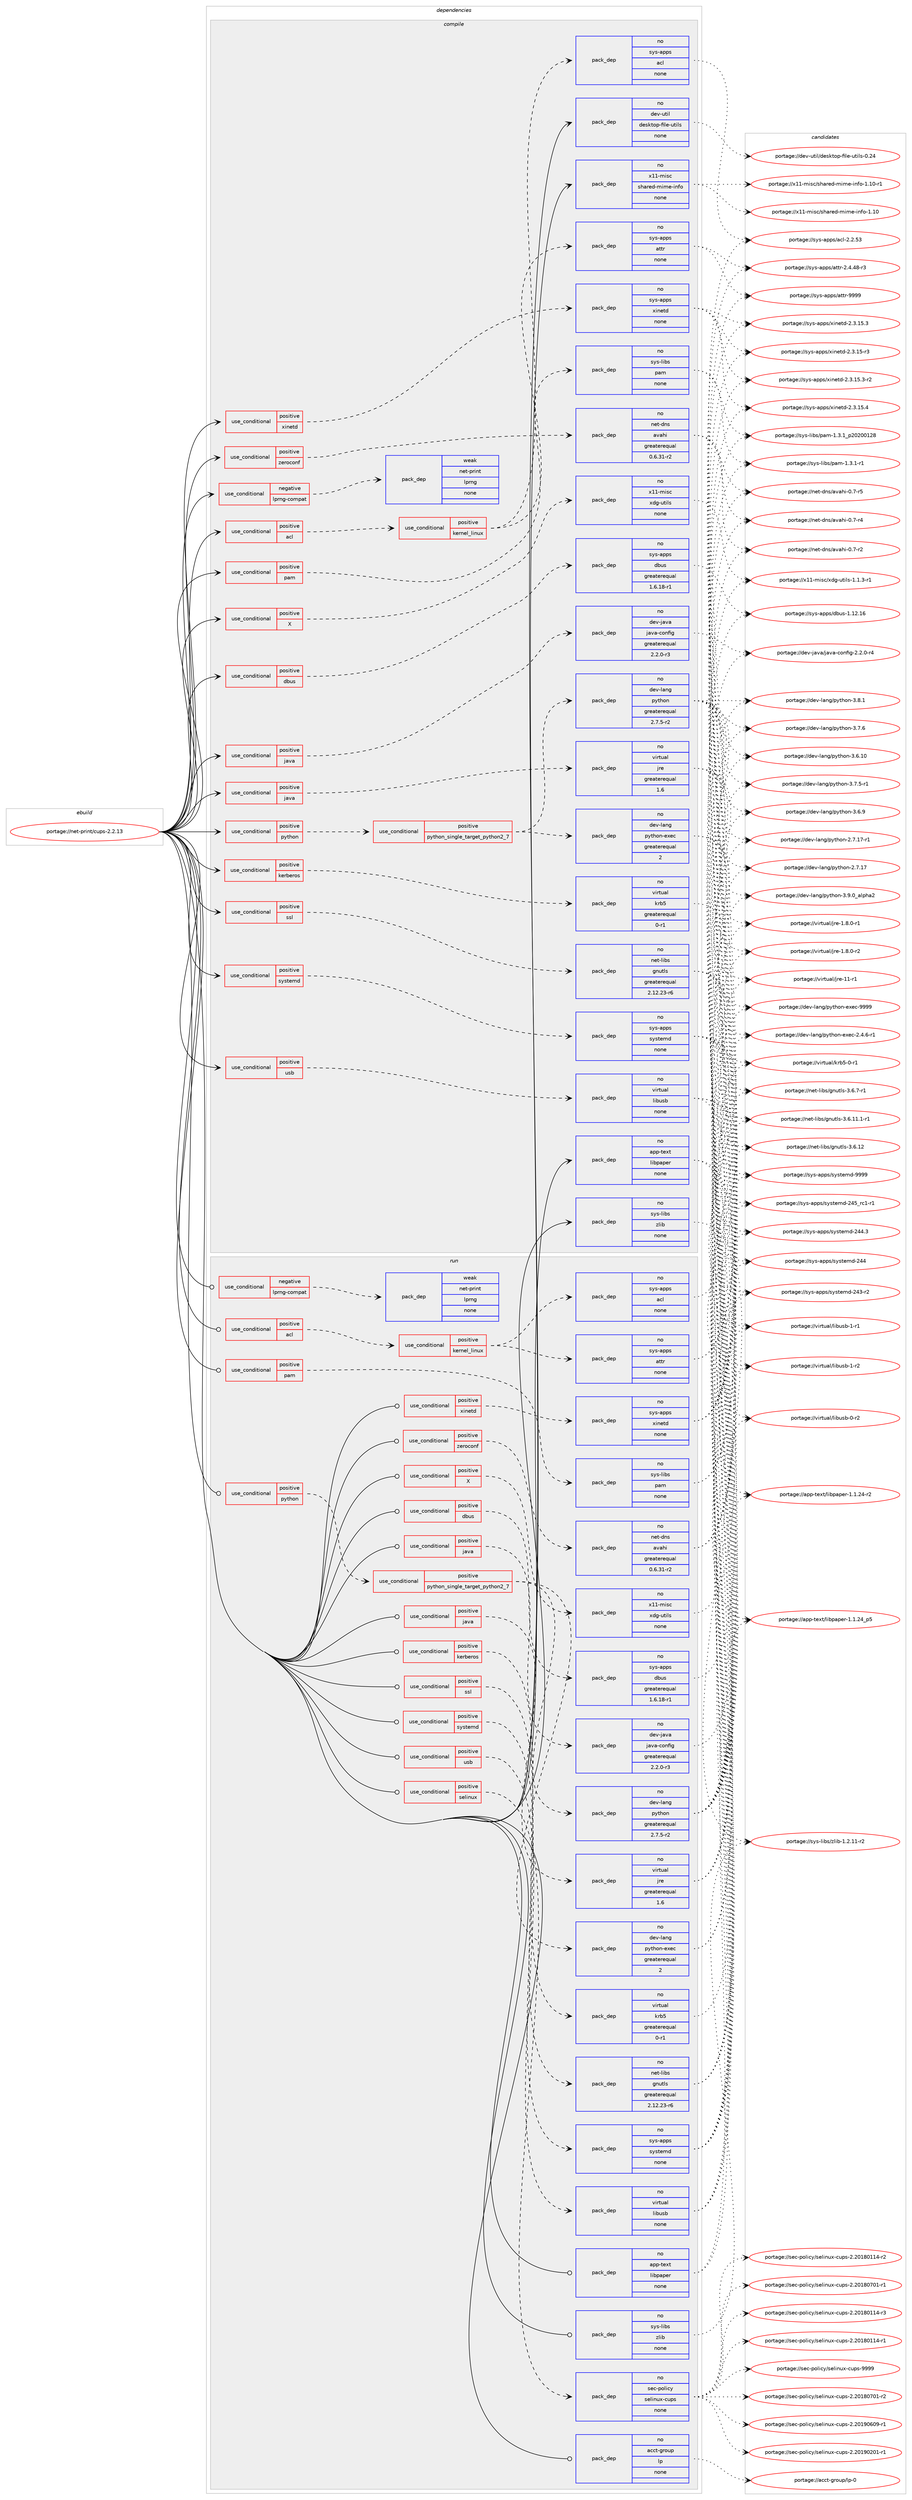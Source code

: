 digraph prolog {

# *************
# Graph options
# *************

newrank=true;
concentrate=true;
compound=true;
graph [rankdir=LR,fontname=Helvetica,fontsize=10,ranksep=1.5];#, ranksep=2.5, nodesep=0.2];
edge  [arrowhead=vee];
node  [fontname=Helvetica,fontsize=10];

# **********
# The ebuild
# **********

subgraph cluster_leftcol {
color=gray;
rank=same;
label=<<i>ebuild</i>>;
id [label="portage://net-print/cups-2.2.13", color=red, width=4, href="../net-print/cups-2.2.13.svg"];
}

# ****************
# The dependencies
# ****************

subgraph cluster_midcol {
color=gray;
label=<<i>dependencies</i>>;
subgraph cluster_compile {
fillcolor="#eeeeee";
style=filled;
label=<<i>compile</i>>;
subgraph cond20486 {
dependency103752 [label=<<TABLE BORDER="0" CELLBORDER="1" CELLSPACING="0" CELLPADDING="4"><TR><TD ROWSPAN="3" CELLPADDING="10">use_conditional</TD></TR><TR><TD>negative</TD></TR><TR><TD>lprng-compat</TD></TR></TABLE>>, shape=none, color=red];
subgraph pack81444 {
dependency103753 [label=<<TABLE BORDER="0" CELLBORDER="1" CELLSPACING="0" CELLPADDING="4" WIDTH="220"><TR><TD ROWSPAN="6" CELLPADDING="30">pack_dep</TD></TR><TR><TD WIDTH="110">weak</TD></TR><TR><TD>net-print</TD></TR><TR><TD>lprng</TD></TR><TR><TD>none</TD></TR><TR><TD></TD></TR></TABLE>>, shape=none, color=blue];
}
dependency103752:e -> dependency103753:w [weight=20,style="dashed",arrowhead="vee"];
}
id:e -> dependency103752:w [weight=20,style="solid",arrowhead="vee"];
subgraph cond20487 {
dependency103754 [label=<<TABLE BORDER="0" CELLBORDER="1" CELLSPACING="0" CELLPADDING="4"><TR><TD ROWSPAN="3" CELLPADDING="10">use_conditional</TD></TR><TR><TD>positive</TD></TR><TR><TD>X</TD></TR></TABLE>>, shape=none, color=red];
subgraph pack81445 {
dependency103755 [label=<<TABLE BORDER="0" CELLBORDER="1" CELLSPACING="0" CELLPADDING="4" WIDTH="220"><TR><TD ROWSPAN="6" CELLPADDING="30">pack_dep</TD></TR><TR><TD WIDTH="110">no</TD></TR><TR><TD>x11-misc</TD></TR><TR><TD>xdg-utils</TD></TR><TR><TD>none</TD></TR><TR><TD></TD></TR></TABLE>>, shape=none, color=blue];
}
dependency103754:e -> dependency103755:w [weight=20,style="dashed",arrowhead="vee"];
}
id:e -> dependency103754:w [weight=20,style="solid",arrowhead="vee"];
subgraph cond20488 {
dependency103756 [label=<<TABLE BORDER="0" CELLBORDER="1" CELLSPACING="0" CELLPADDING="4"><TR><TD ROWSPAN="3" CELLPADDING="10">use_conditional</TD></TR><TR><TD>positive</TD></TR><TR><TD>acl</TD></TR></TABLE>>, shape=none, color=red];
subgraph cond20489 {
dependency103757 [label=<<TABLE BORDER="0" CELLBORDER="1" CELLSPACING="0" CELLPADDING="4"><TR><TD ROWSPAN="3" CELLPADDING="10">use_conditional</TD></TR><TR><TD>positive</TD></TR><TR><TD>kernel_linux</TD></TR></TABLE>>, shape=none, color=red];
subgraph pack81446 {
dependency103758 [label=<<TABLE BORDER="0" CELLBORDER="1" CELLSPACING="0" CELLPADDING="4" WIDTH="220"><TR><TD ROWSPAN="6" CELLPADDING="30">pack_dep</TD></TR><TR><TD WIDTH="110">no</TD></TR><TR><TD>sys-apps</TD></TR><TR><TD>acl</TD></TR><TR><TD>none</TD></TR><TR><TD></TD></TR></TABLE>>, shape=none, color=blue];
}
dependency103757:e -> dependency103758:w [weight=20,style="dashed",arrowhead="vee"];
subgraph pack81447 {
dependency103759 [label=<<TABLE BORDER="0" CELLBORDER="1" CELLSPACING="0" CELLPADDING="4" WIDTH="220"><TR><TD ROWSPAN="6" CELLPADDING="30">pack_dep</TD></TR><TR><TD WIDTH="110">no</TD></TR><TR><TD>sys-apps</TD></TR><TR><TD>attr</TD></TR><TR><TD>none</TD></TR><TR><TD></TD></TR></TABLE>>, shape=none, color=blue];
}
dependency103757:e -> dependency103759:w [weight=20,style="dashed",arrowhead="vee"];
}
dependency103756:e -> dependency103757:w [weight=20,style="dashed",arrowhead="vee"];
}
id:e -> dependency103756:w [weight=20,style="solid",arrowhead="vee"];
subgraph cond20490 {
dependency103760 [label=<<TABLE BORDER="0" CELLBORDER="1" CELLSPACING="0" CELLPADDING="4"><TR><TD ROWSPAN="3" CELLPADDING="10">use_conditional</TD></TR><TR><TD>positive</TD></TR><TR><TD>dbus</TD></TR></TABLE>>, shape=none, color=red];
subgraph pack81448 {
dependency103761 [label=<<TABLE BORDER="0" CELLBORDER="1" CELLSPACING="0" CELLPADDING="4" WIDTH="220"><TR><TD ROWSPAN="6" CELLPADDING="30">pack_dep</TD></TR><TR><TD WIDTH="110">no</TD></TR><TR><TD>sys-apps</TD></TR><TR><TD>dbus</TD></TR><TR><TD>greaterequal</TD></TR><TR><TD>1.6.18-r1</TD></TR></TABLE>>, shape=none, color=blue];
}
dependency103760:e -> dependency103761:w [weight=20,style="dashed",arrowhead="vee"];
}
id:e -> dependency103760:w [weight=20,style="solid",arrowhead="vee"];
subgraph cond20491 {
dependency103762 [label=<<TABLE BORDER="0" CELLBORDER="1" CELLSPACING="0" CELLPADDING="4"><TR><TD ROWSPAN="3" CELLPADDING="10">use_conditional</TD></TR><TR><TD>positive</TD></TR><TR><TD>java</TD></TR></TABLE>>, shape=none, color=red];
subgraph pack81449 {
dependency103763 [label=<<TABLE BORDER="0" CELLBORDER="1" CELLSPACING="0" CELLPADDING="4" WIDTH="220"><TR><TD ROWSPAN="6" CELLPADDING="30">pack_dep</TD></TR><TR><TD WIDTH="110">no</TD></TR><TR><TD>dev-java</TD></TR><TR><TD>java-config</TD></TR><TR><TD>greaterequal</TD></TR><TR><TD>2.2.0-r3</TD></TR></TABLE>>, shape=none, color=blue];
}
dependency103762:e -> dependency103763:w [weight=20,style="dashed",arrowhead="vee"];
}
id:e -> dependency103762:w [weight=20,style="solid",arrowhead="vee"];
subgraph cond20492 {
dependency103764 [label=<<TABLE BORDER="0" CELLBORDER="1" CELLSPACING="0" CELLPADDING="4"><TR><TD ROWSPAN="3" CELLPADDING="10">use_conditional</TD></TR><TR><TD>positive</TD></TR><TR><TD>java</TD></TR></TABLE>>, shape=none, color=red];
subgraph pack81450 {
dependency103765 [label=<<TABLE BORDER="0" CELLBORDER="1" CELLSPACING="0" CELLPADDING="4" WIDTH="220"><TR><TD ROWSPAN="6" CELLPADDING="30">pack_dep</TD></TR><TR><TD WIDTH="110">no</TD></TR><TR><TD>virtual</TD></TR><TR><TD>jre</TD></TR><TR><TD>greaterequal</TD></TR><TR><TD>1.6</TD></TR></TABLE>>, shape=none, color=blue];
}
dependency103764:e -> dependency103765:w [weight=20,style="dashed",arrowhead="vee"];
}
id:e -> dependency103764:w [weight=20,style="solid",arrowhead="vee"];
subgraph cond20493 {
dependency103766 [label=<<TABLE BORDER="0" CELLBORDER="1" CELLSPACING="0" CELLPADDING="4"><TR><TD ROWSPAN="3" CELLPADDING="10">use_conditional</TD></TR><TR><TD>positive</TD></TR><TR><TD>kerberos</TD></TR></TABLE>>, shape=none, color=red];
subgraph pack81451 {
dependency103767 [label=<<TABLE BORDER="0" CELLBORDER="1" CELLSPACING="0" CELLPADDING="4" WIDTH="220"><TR><TD ROWSPAN="6" CELLPADDING="30">pack_dep</TD></TR><TR><TD WIDTH="110">no</TD></TR><TR><TD>virtual</TD></TR><TR><TD>krb5</TD></TR><TR><TD>greaterequal</TD></TR><TR><TD>0-r1</TD></TR></TABLE>>, shape=none, color=blue];
}
dependency103766:e -> dependency103767:w [weight=20,style="dashed",arrowhead="vee"];
}
id:e -> dependency103766:w [weight=20,style="solid",arrowhead="vee"];
subgraph cond20494 {
dependency103768 [label=<<TABLE BORDER="0" CELLBORDER="1" CELLSPACING="0" CELLPADDING="4"><TR><TD ROWSPAN="3" CELLPADDING="10">use_conditional</TD></TR><TR><TD>positive</TD></TR><TR><TD>pam</TD></TR></TABLE>>, shape=none, color=red];
subgraph pack81452 {
dependency103769 [label=<<TABLE BORDER="0" CELLBORDER="1" CELLSPACING="0" CELLPADDING="4" WIDTH="220"><TR><TD ROWSPAN="6" CELLPADDING="30">pack_dep</TD></TR><TR><TD WIDTH="110">no</TD></TR><TR><TD>sys-libs</TD></TR><TR><TD>pam</TD></TR><TR><TD>none</TD></TR><TR><TD></TD></TR></TABLE>>, shape=none, color=blue];
}
dependency103768:e -> dependency103769:w [weight=20,style="dashed",arrowhead="vee"];
}
id:e -> dependency103768:w [weight=20,style="solid",arrowhead="vee"];
subgraph cond20495 {
dependency103770 [label=<<TABLE BORDER="0" CELLBORDER="1" CELLSPACING="0" CELLPADDING="4"><TR><TD ROWSPAN="3" CELLPADDING="10">use_conditional</TD></TR><TR><TD>positive</TD></TR><TR><TD>python</TD></TR></TABLE>>, shape=none, color=red];
subgraph cond20496 {
dependency103771 [label=<<TABLE BORDER="0" CELLBORDER="1" CELLSPACING="0" CELLPADDING="4"><TR><TD ROWSPAN="3" CELLPADDING="10">use_conditional</TD></TR><TR><TD>positive</TD></TR><TR><TD>python_single_target_python2_7</TD></TR></TABLE>>, shape=none, color=red];
subgraph pack81453 {
dependency103772 [label=<<TABLE BORDER="0" CELLBORDER="1" CELLSPACING="0" CELLPADDING="4" WIDTH="220"><TR><TD ROWSPAN="6" CELLPADDING="30">pack_dep</TD></TR><TR><TD WIDTH="110">no</TD></TR><TR><TD>dev-lang</TD></TR><TR><TD>python</TD></TR><TR><TD>greaterequal</TD></TR><TR><TD>2.7.5-r2</TD></TR></TABLE>>, shape=none, color=blue];
}
dependency103771:e -> dependency103772:w [weight=20,style="dashed",arrowhead="vee"];
subgraph pack81454 {
dependency103773 [label=<<TABLE BORDER="0" CELLBORDER="1" CELLSPACING="0" CELLPADDING="4" WIDTH="220"><TR><TD ROWSPAN="6" CELLPADDING="30">pack_dep</TD></TR><TR><TD WIDTH="110">no</TD></TR><TR><TD>dev-lang</TD></TR><TR><TD>python-exec</TD></TR><TR><TD>greaterequal</TD></TR><TR><TD>2</TD></TR></TABLE>>, shape=none, color=blue];
}
dependency103771:e -> dependency103773:w [weight=20,style="dashed",arrowhead="vee"];
}
dependency103770:e -> dependency103771:w [weight=20,style="dashed",arrowhead="vee"];
}
id:e -> dependency103770:w [weight=20,style="solid",arrowhead="vee"];
subgraph cond20497 {
dependency103774 [label=<<TABLE BORDER="0" CELLBORDER="1" CELLSPACING="0" CELLPADDING="4"><TR><TD ROWSPAN="3" CELLPADDING="10">use_conditional</TD></TR><TR><TD>positive</TD></TR><TR><TD>ssl</TD></TR></TABLE>>, shape=none, color=red];
subgraph pack81455 {
dependency103775 [label=<<TABLE BORDER="0" CELLBORDER="1" CELLSPACING="0" CELLPADDING="4" WIDTH="220"><TR><TD ROWSPAN="6" CELLPADDING="30">pack_dep</TD></TR><TR><TD WIDTH="110">no</TD></TR><TR><TD>net-libs</TD></TR><TR><TD>gnutls</TD></TR><TR><TD>greaterequal</TD></TR><TR><TD>2.12.23-r6</TD></TR></TABLE>>, shape=none, color=blue];
}
dependency103774:e -> dependency103775:w [weight=20,style="dashed",arrowhead="vee"];
}
id:e -> dependency103774:w [weight=20,style="solid",arrowhead="vee"];
subgraph cond20498 {
dependency103776 [label=<<TABLE BORDER="0" CELLBORDER="1" CELLSPACING="0" CELLPADDING="4"><TR><TD ROWSPAN="3" CELLPADDING="10">use_conditional</TD></TR><TR><TD>positive</TD></TR><TR><TD>systemd</TD></TR></TABLE>>, shape=none, color=red];
subgraph pack81456 {
dependency103777 [label=<<TABLE BORDER="0" CELLBORDER="1" CELLSPACING="0" CELLPADDING="4" WIDTH="220"><TR><TD ROWSPAN="6" CELLPADDING="30">pack_dep</TD></TR><TR><TD WIDTH="110">no</TD></TR><TR><TD>sys-apps</TD></TR><TR><TD>systemd</TD></TR><TR><TD>none</TD></TR><TR><TD></TD></TR></TABLE>>, shape=none, color=blue];
}
dependency103776:e -> dependency103777:w [weight=20,style="dashed",arrowhead="vee"];
}
id:e -> dependency103776:w [weight=20,style="solid",arrowhead="vee"];
subgraph cond20499 {
dependency103778 [label=<<TABLE BORDER="0" CELLBORDER="1" CELLSPACING="0" CELLPADDING="4"><TR><TD ROWSPAN="3" CELLPADDING="10">use_conditional</TD></TR><TR><TD>positive</TD></TR><TR><TD>usb</TD></TR></TABLE>>, shape=none, color=red];
subgraph pack81457 {
dependency103779 [label=<<TABLE BORDER="0" CELLBORDER="1" CELLSPACING="0" CELLPADDING="4" WIDTH="220"><TR><TD ROWSPAN="6" CELLPADDING="30">pack_dep</TD></TR><TR><TD WIDTH="110">no</TD></TR><TR><TD>virtual</TD></TR><TR><TD>libusb</TD></TR><TR><TD>none</TD></TR><TR><TD></TD></TR></TABLE>>, shape=none, color=blue];
}
dependency103778:e -> dependency103779:w [weight=20,style="dashed",arrowhead="vee"];
}
id:e -> dependency103778:w [weight=20,style="solid",arrowhead="vee"];
subgraph cond20500 {
dependency103780 [label=<<TABLE BORDER="0" CELLBORDER="1" CELLSPACING="0" CELLPADDING="4"><TR><TD ROWSPAN="3" CELLPADDING="10">use_conditional</TD></TR><TR><TD>positive</TD></TR><TR><TD>xinetd</TD></TR></TABLE>>, shape=none, color=red];
subgraph pack81458 {
dependency103781 [label=<<TABLE BORDER="0" CELLBORDER="1" CELLSPACING="0" CELLPADDING="4" WIDTH="220"><TR><TD ROWSPAN="6" CELLPADDING="30">pack_dep</TD></TR><TR><TD WIDTH="110">no</TD></TR><TR><TD>sys-apps</TD></TR><TR><TD>xinetd</TD></TR><TR><TD>none</TD></TR><TR><TD></TD></TR></TABLE>>, shape=none, color=blue];
}
dependency103780:e -> dependency103781:w [weight=20,style="dashed",arrowhead="vee"];
}
id:e -> dependency103780:w [weight=20,style="solid",arrowhead="vee"];
subgraph cond20501 {
dependency103782 [label=<<TABLE BORDER="0" CELLBORDER="1" CELLSPACING="0" CELLPADDING="4"><TR><TD ROWSPAN="3" CELLPADDING="10">use_conditional</TD></TR><TR><TD>positive</TD></TR><TR><TD>zeroconf</TD></TR></TABLE>>, shape=none, color=red];
subgraph pack81459 {
dependency103783 [label=<<TABLE BORDER="0" CELLBORDER="1" CELLSPACING="0" CELLPADDING="4" WIDTH="220"><TR><TD ROWSPAN="6" CELLPADDING="30">pack_dep</TD></TR><TR><TD WIDTH="110">no</TD></TR><TR><TD>net-dns</TD></TR><TR><TD>avahi</TD></TR><TR><TD>greaterequal</TD></TR><TR><TD>0.6.31-r2</TD></TR></TABLE>>, shape=none, color=blue];
}
dependency103782:e -> dependency103783:w [weight=20,style="dashed",arrowhead="vee"];
}
id:e -> dependency103782:w [weight=20,style="solid",arrowhead="vee"];
subgraph pack81460 {
dependency103784 [label=<<TABLE BORDER="0" CELLBORDER="1" CELLSPACING="0" CELLPADDING="4" WIDTH="220"><TR><TD ROWSPAN="6" CELLPADDING="30">pack_dep</TD></TR><TR><TD WIDTH="110">no</TD></TR><TR><TD>app-text</TD></TR><TR><TD>libpaper</TD></TR><TR><TD>none</TD></TR><TR><TD></TD></TR></TABLE>>, shape=none, color=blue];
}
id:e -> dependency103784:w [weight=20,style="solid",arrowhead="vee"];
subgraph pack81461 {
dependency103785 [label=<<TABLE BORDER="0" CELLBORDER="1" CELLSPACING="0" CELLPADDING="4" WIDTH="220"><TR><TD ROWSPAN="6" CELLPADDING="30">pack_dep</TD></TR><TR><TD WIDTH="110">no</TD></TR><TR><TD>dev-util</TD></TR><TR><TD>desktop-file-utils</TD></TR><TR><TD>none</TD></TR><TR><TD></TD></TR></TABLE>>, shape=none, color=blue];
}
id:e -> dependency103785:w [weight=20,style="solid",arrowhead="vee"];
subgraph pack81462 {
dependency103786 [label=<<TABLE BORDER="0" CELLBORDER="1" CELLSPACING="0" CELLPADDING="4" WIDTH="220"><TR><TD ROWSPAN="6" CELLPADDING="30">pack_dep</TD></TR><TR><TD WIDTH="110">no</TD></TR><TR><TD>sys-libs</TD></TR><TR><TD>zlib</TD></TR><TR><TD>none</TD></TR><TR><TD></TD></TR></TABLE>>, shape=none, color=blue];
}
id:e -> dependency103786:w [weight=20,style="solid",arrowhead="vee"];
subgraph pack81463 {
dependency103787 [label=<<TABLE BORDER="0" CELLBORDER="1" CELLSPACING="0" CELLPADDING="4" WIDTH="220"><TR><TD ROWSPAN="6" CELLPADDING="30">pack_dep</TD></TR><TR><TD WIDTH="110">no</TD></TR><TR><TD>x11-misc</TD></TR><TR><TD>shared-mime-info</TD></TR><TR><TD>none</TD></TR><TR><TD></TD></TR></TABLE>>, shape=none, color=blue];
}
id:e -> dependency103787:w [weight=20,style="solid",arrowhead="vee"];
}
subgraph cluster_compileandrun {
fillcolor="#eeeeee";
style=filled;
label=<<i>compile and run</i>>;
}
subgraph cluster_run {
fillcolor="#eeeeee";
style=filled;
label=<<i>run</i>>;
subgraph cond20502 {
dependency103788 [label=<<TABLE BORDER="0" CELLBORDER="1" CELLSPACING="0" CELLPADDING="4"><TR><TD ROWSPAN="3" CELLPADDING="10">use_conditional</TD></TR><TR><TD>negative</TD></TR><TR><TD>lprng-compat</TD></TR></TABLE>>, shape=none, color=red];
subgraph pack81464 {
dependency103789 [label=<<TABLE BORDER="0" CELLBORDER="1" CELLSPACING="0" CELLPADDING="4" WIDTH="220"><TR><TD ROWSPAN="6" CELLPADDING="30">pack_dep</TD></TR><TR><TD WIDTH="110">weak</TD></TR><TR><TD>net-print</TD></TR><TR><TD>lprng</TD></TR><TR><TD>none</TD></TR><TR><TD></TD></TR></TABLE>>, shape=none, color=blue];
}
dependency103788:e -> dependency103789:w [weight=20,style="dashed",arrowhead="vee"];
}
id:e -> dependency103788:w [weight=20,style="solid",arrowhead="odot"];
subgraph cond20503 {
dependency103790 [label=<<TABLE BORDER="0" CELLBORDER="1" CELLSPACING="0" CELLPADDING="4"><TR><TD ROWSPAN="3" CELLPADDING="10">use_conditional</TD></TR><TR><TD>positive</TD></TR><TR><TD>X</TD></TR></TABLE>>, shape=none, color=red];
subgraph pack81465 {
dependency103791 [label=<<TABLE BORDER="0" CELLBORDER="1" CELLSPACING="0" CELLPADDING="4" WIDTH="220"><TR><TD ROWSPAN="6" CELLPADDING="30">pack_dep</TD></TR><TR><TD WIDTH="110">no</TD></TR><TR><TD>x11-misc</TD></TR><TR><TD>xdg-utils</TD></TR><TR><TD>none</TD></TR><TR><TD></TD></TR></TABLE>>, shape=none, color=blue];
}
dependency103790:e -> dependency103791:w [weight=20,style="dashed",arrowhead="vee"];
}
id:e -> dependency103790:w [weight=20,style="solid",arrowhead="odot"];
subgraph cond20504 {
dependency103792 [label=<<TABLE BORDER="0" CELLBORDER="1" CELLSPACING="0" CELLPADDING="4"><TR><TD ROWSPAN="3" CELLPADDING="10">use_conditional</TD></TR><TR><TD>positive</TD></TR><TR><TD>acl</TD></TR></TABLE>>, shape=none, color=red];
subgraph cond20505 {
dependency103793 [label=<<TABLE BORDER="0" CELLBORDER="1" CELLSPACING="0" CELLPADDING="4"><TR><TD ROWSPAN="3" CELLPADDING="10">use_conditional</TD></TR><TR><TD>positive</TD></TR><TR><TD>kernel_linux</TD></TR></TABLE>>, shape=none, color=red];
subgraph pack81466 {
dependency103794 [label=<<TABLE BORDER="0" CELLBORDER="1" CELLSPACING="0" CELLPADDING="4" WIDTH="220"><TR><TD ROWSPAN="6" CELLPADDING="30">pack_dep</TD></TR><TR><TD WIDTH="110">no</TD></TR><TR><TD>sys-apps</TD></TR><TR><TD>acl</TD></TR><TR><TD>none</TD></TR><TR><TD></TD></TR></TABLE>>, shape=none, color=blue];
}
dependency103793:e -> dependency103794:w [weight=20,style="dashed",arrowhead="vee"];
subgraph pack81467 {
dependency103795 [label=<<TABLE BORDER="0" CELLBORDER="1" CELLSPACING="0" CELLPADDING="4" WIDTH="220"><TR><TD ROWSPAN="6" CELLPADDING="30">pack_dep</TD></TR><TR><TD WIDTH="110">no</TD></TR><TR><TD>sys-apps</TD></TR><TR><TD>attr</TD></TR><TR><TD>none</TD></TR><TR><TD></TD></TR></TABLE>>, shape=none, color=blue];
}
dependency103793:e -> dependency103795:w [weight=20,style="dashed",arrowhead="vee"];
}
dependency103792:e -> dependency103793:w [weight=20,style="dashed",arrowhead="vee"];
}
id:e -> dependency103792:w [weight=20,style="solid",arrowhead="odot"];
subgraph cond20506 {
dependency103796 [label=<<TABLE BORDER="0" CELLBORDER="1" CELLSPACING="0" CELLPADDING="4"><TR><TD ROWSPAN="3" CELLPADDING="10">use_conditional</TD></TR><TR><TD>positive</TD></TR><TR><TD>dbus</TD></TR></TABLE>>, shape=none, color=red];
subgraph pack81468 {
dependency103797 [label=<<TABLE BORDER="0" CELLBORDER="1" CELLSPACING="0" CELLPADDING="4" WIDTH="220"><TR><TD ROWSPAN="6" CELLPADDING="30">pack_dep</TD></TR><TR><TD WIDTH="110">no</TD></TR><TR><TD>sys-apps</TD></TR><TR><TD>dbus</TD></TR><TR><TD>greaterequal</TD></TR><TR><TD>1.6.18-r1</TD></TR></TABLE>>, shape=none, color=blue];
}
dependency103796:e -> dependency103797:w [weight=20,style="dashed",arrowhead="vee"];
}
id:e -> dependency103796:w [weight=20,style="solid",arrowhead="odot"];
subgraph cond20507 {
dependency103798 [label=<<TABLE BORDER="0" CELLBORDER="1" CELLSPACING="0" CELLPADDING="4"><TR><TD ROWSPAN="3" CELLPADDING="10">use_conditional</TD></TR><TR><TD>positive</TD></TR><TR><TD>java</TD></TR></TABLE>>, shape=none, color=red];
subgraph pack81469 {
dependency103799 [label=<<TABLE BORDER="0" CELLBORDER="1" CELLSPACING="0" CELLPADDING="4" WIDTH="220"><TR><TD ROWSPAN="6" CELLPADDING="30">pack_dep</TD></TR><TR><TD WIDTH="110">no</TD></TR><TR><TD>dev-java</TD></TR><TR><TD>java-config</TD></TR><TR><TD>greaterequal</TD></TR><TR><TD>2.2.0-r3</TD></TR></TABLE>>, shape=none, color=blue];
}
dependency103798:e -> dependency103799:w [weight=20,style="dashed",arrowhead="vee"];
}
id:e -> dependency103798:w [weight=20,style="solid",arrowhead="odot"];
subgraph cond20508 {
dependency103800 [label=<<TABLE BORDER="0" CELLBORDER="1" CELLSPACING="0" CELLPADDING="4"><TR><TD ROWSPAN="3" CELLPADDING="10">use_conditional</TD></TR><TR><TD>positive</TD></TR><TR><TD>java</TD></TR></TABLE>>, shape=none, color=red];
subgraph pack81470 {
dependency103801 [label=<<TABLE BORDER="0" CELLBORDER="1" CELLSPACING="0" CELLPADDING="4" WIDTH="220"><TR><TD ROWSPAN="6" CELLPADDING="30">pack_dep</TD></TR><TR><TD WIDTH="110">no</TD></TR><TR><TD>virtual</TD></TR><TR><TD>jre</TD></TR><TR><TD>greaterequal</TD></TR><TR><TD>1.6</TD></TR></TABLE>>, shape=none, color=blue];
}
dependency103800:e -> dependency103801:w [weight=20,style="dashed",arrowhead="vee"];
}
id:e -> dependency103800:w [weight=20,style="solid",arrowhead="odot"];
subgraph cond20509 {
dependency103802 [label=<<TABLE BORDER="0" CELLBORDER="1" CELLSPACING="0" CELLPADDING="4"><TR><TD ROWSPAN="3" CELLPADDING="10">use_conditional</TD></TR><TR><TD>positive</TD></TR><TR><TD>kerberos</TD></TR></TABLE>>, shape=none, color=red];
subgraph pack81471 {
dependency103803 [label=<<TABLE BORDER="0" CELLBORDER="1" CELLSPACING="0" CELLPADDING="4" WIDTH="220"><TR><TD ROWSPAN="6" CELLPADDING="30">pack_dep</TD></TR><TR><TD WIDTH="110">no</TD></TR><TR><TD>virtual</TD></TR><TR><TD>krb5</TD></TR><TR><TD>greaterequal</TD></TR><TR><TD>0-r1</TD></TR></TABLE>>, shape=none, color=blue];
}
dependency103802:e -> dependency103803:w [weight=20,style="dashed",arrowhead="vee"];
}
id:e -> dependency103802:w [weight=20,style="solid",arrowhead="odot"];
subgraph cond20510 {
dependency103804 [label=<<TABLE BORDER="0" CELLBORDER="1" CELLSPACING="0" CELLPADDING="4"><TR><TD ROWSPAN="3" CELLPADDING="10">use_conditional</TD></TR><TR><TD>positive</TD></TR><TR><TD>pam</TD></TR></TABLE>>, shape=none, color=red];
subgraph pack81472 {
dependency103805 [label=<<TABLE BORDER="0" CELLBORDER="1" CELLSPACING="0" CELLPADDING="4" WIDTH="220"><TR><TD ROWSPAN="6" CELLPADDING="30">pack_dep</TD></TR><TR><TD WIDTH="110">no</TD></TR><TR><TD>sys-libs</TD></TR><TR><TD>pam</TD></TR><TR><TD>none</TD></TR><TR><TD></TD></TR></TABLE>>, shape=none, color=blue];
}
dependency103804:e -> dependency103805:w [weight=20,style="dashed",arrowhead="vee"];
}
id:e -> dependency103804:w [weight=20,style="solid",arrowhead="odot"];
subgraph cond20511 {
dependency103806 [label=<<TABLE BORDER="0" CELLBORDER="1" CELLSPACING="0" CELLPADDING="4"><TR><TD ROWSPAN="3" CELLPADDING="10">use_conditional</TD></TR><TR><TD>positive</TD></TR><TR><TD>python</TD></TR></TABLE>>, shape=none, color=red];
subgraph cond20512 {
dependency103807 [label=<<TABLE BORDER="0" CELLBORDER="1" CELLSPACING="0" CELLPADDING="4"><TR><TD ROWSPAN="3" CELLPADDING="10">use_conditional</TD></TR><TR><TD>positive</TD></TR><TR><TD>python_single_target_python2_7</TD></TR></TABLE>>, shape=none, color=red];
subgraph pack81473 {
dependency103808 [label=<<TABLE BORDER="0" CELLBORDER="1" CELLSPACING="0" CELLPADDING="4" WIDTH="220"><TR><TD ROWSPAN="6" CELLPADDING="30">pack_dep</TD></TR><TR><TD WIDTH="110">no</TD></TR><TR><TD>dev-lang</TD></TR><TR><TD>python</TD></TR><TR><TD>greaterequal</TD></TR><TR><TD>2.7.5-r2</TD></TR></TABLE>>, shape=none, color=blue];
}
dependency103807:e -> dependency103808:w [weight=20,style="dashed",arrowhead="vee"];
subgraph pack81474 {
dependency103809 [label=<<TABLE BORDER="0" CELLBORDER="1" CELLSPACING="0" CELLPADDING="4" WIDTH="220"><TR><TD ROWSPAN="6" CELLPADDING="30">pack_dep</TD></TR><TR><TD WIDTH="110">no</TD></TR><TR><TD>dev-lang</TD></TR><TR><TD>python-exec</TD></TR><TR><TD>greaterequal</TD></TR><TR><TD>2</TD></TR></TABLE>>, shape=none, color=blue];
}
dependency103807:e -> dependency103809:w [weight=20,style="dashed",arrowhead="vee"];
}
dependency103806:e -> dependency103807:w [weight=20,style="dashed",arrowhead="vee"];
}
id:e -> dependency103806:w [weight=20,style="solid",arrowhead="odot"];
subgraph cond20513 {
dependency103810 [label=<<TABLE BORDER="0" CELLBORDER="1" CELLSPACING="0" CELLPADDING="4"><TR><TD ROWSPAN="3" CELLPADDING="10">use_conditional</TD></TR><TR><TD>positive</TD></TR><TR><TD>selinux</TD></TR></TABLE>>, shape=none, color=red];
subgraph pack81475 {
dependency103811 [label=<<TABLE BORDER="0" CELLBORDER="1" CELLSPACING="0" CELLPADDING="4" WIDTH="220"><TR><TD ROWSPAN="6" CELLPADDING="30">pack_dep</TD></TR><TR><TD WIDTH="110">no</TD></TR><TR><TD>sec-policy</TD></TR><TR><TD>selinux-cups</TD></TR><TR><TD>none</TD></TR><TR><TD></TD></TR></TABLE>>, shape=none, color=blue];
}
dependency103810:e -> dependency103811:w [weight=20,style="dashed",arrowhead="vee"];
}
id:e -> dependency103810:w [weight=20,style="solid",arrowhead="odot"];
subgraph cond20514 {
dependency103812 [label=<<TABLE BORDER="0" CELLBORDER="1" CELLSPACING="0" CELLPADDING="4"><TR><TD ROWSPAN="3" CELLPADDING="10">use_conditional</TD></TR><TR><TD>positive</TD></TR><TR><TD>ssl</TD></TR></TABLE>>, shape=none, color=red];
subgraph pack81476 {
dependency103813 [label=<<TABLE BORDER="0" CELLBORDER="1" CELLSPACING="0" CELLPADDING="4" WIDTH="220"><TR><TD ROWSPAN="6" CELLPADDING="30">pack_dep</TD></TR><TR><TD WIDTH="110">no</TD></TR><TR><TD>net-libs</TD></TR><TR><TD>gnutls</TD></TR><TR><TD>greaterequal</TD></TR><TR><TD>2.12.23-r6</TD></TR></TABLE>>, shape=none, color=blue];
}
dependency103812:e -> dependency103813:w [weight=20,style="dashed",arrowhead="vee"];
}
id:e -> dependency103812:w [weight=20,style="solid",arrowhead="odot"];
subgraph cond20515 {
dependency103814 [label=<<TABLE BORDER="0" CELLBORDER="1" CELLSPACING="0" CELLPADDING="4"><TR><TD ROWSPAN="3" CELLPADDING="10">use_conditional</TD></TR><TR><TD>positive</TD></TR><TR><TD>systemd</TD></TR></TABLE>>, shape=none, color=red];
subgraph pack81477 {
dependency103815 [label=<<TABLE BORDER="0" CELLBORDER="1" CELLSPACING="0" CELLPADDING="4" WIDTH="220"><TR><TD ROWSPAN="6" CELLPADDING="30">pack_dep</TD></TR><TR><TD WIDTH="110">no</TD></TR><TR><TD>sys-apps</TD></TR><TR><TD>systemd</TD></TR><TR><TD>none</TD></TR><TR><TD></TD></TR></TABLE>>, shape=none, color=blue];
}
dependency103814:e -> dependency103815:w [weight=20,style="dashed",arrowhead="vee"];
}
id:e -> dependency103814:w [weight=20,style="solid",arrowhead="odot"];
subgraph cond20516 {
dependency103816 [label=<<TABLE BORDER="0" CELLBORDER="1" CELLSPACING="0" CELLPADDING="4"><TR><TD ROWSPAN="3" CELLPADDING="10">use_conditional</TD></TR><TR><TD>positive</TD></TR><TR><TD>usb</TD></TR></TABLE>>, shape=none, color=red];
subgraph pack81478 {
dependency103817 [label=<<TABLE BORDER="0" CELLBORDER="1" CELLSPACING="0" CELLPADDING="4" WIDTH="220"><TR><TD ROWSPAN="6" CELLPADDING="30">pack_dep</TD></TR><TR><TD WIDTH="110">no</TD></TR><TR><TD>virtual</TD></TR><TR><TD>libusb</TD></TR><TR><TD>none</TD></TR><TR><TD></TD></TR></TABLE>>, shape=none, color=blue];
}
dependency103816:e -> dependency103817:w [weight=20,style="dashed",arrowhead="vee"];
}
id:e -> dependency103816:w [weight=20,style="solid",arrowhead="odot"];
subgraph cond20517 {
dependency103818 [label=<<TABLE BORDER="0" CELLBORDER="1" CELLSPACING="0" CELLPADDING="4"><TR><TD ROWSPAN="3" CELLPADDING="10">use_conditional</TD></TR><TR><TD>positive</TD></TR><TR><TD>xinetd</TD></TR></TABLE>>, shape=none, color=red];
subgraph pack81479 {
dependency103819 [label=<<TABLE BORDER="0" CELLBORDER="1" CELLSPACING="0" CELLPADDING="4" WIDTH="220"><TR><TD ROWSPAN="6" CELLPADDING="30">pack_dep</TD></TR><TR><TD WIDTH="110">no</TD></TR><TR><TD>sys-apps</TD></TR><TR><TD>xinetd</TD></TR><TR><TD>none</TD></TR><TR><TD></TD></TR></TABLE>>, shape=none, color=blue];
}
dependency103818:e -> dependency103819:w [weight=20,style="dashed",arrowhead="vee"];
}
id:e -> dependency103818:w [weight=20,style="solid",arrowhead="odot"];
subgraph cond20518 {
dependency103820 [label=<<TABLE BORDER="0" CELLBORDER="1" CELLSPACING="0" CELLPADDING="4"><TR><TD ROWSPAN="3" CELLPADDING="10">use_conditional</TD></TR><TR><TD>positive</TD></TR><TR><TD>zeroconf</TD></TR></TABLE>>, shape=none, color=red];
subgraph pack81480 {
dependency103821 [label=<<TABLE BORDER="0" CELLBORDER="1" CELLSPACING="0" CELLPADDING="4" WIDTH="220"><TR><TD ROWSPAN="6" CELLPADDING="30">pack_dep</TD></TR><TR><TD WIDTH="110">no</TD></TR><TR><TD>net-dns</TD></TR><TR><TD>avahi</TD></TR><TR><TD>greaterequal</TD></TR><TR><TD>0.6.31-r2</TD></TR></TABLE>>, shape=none, color=blue];
}
dependency103820:e -> dependency103821:w [weight=20,style="dashed",arrowhead="vee"];
}
id:e -> dependency103820:w [weight=20,style="solid",arrowhead="odot"];
subgraph pack81481 {
dependency103822 [label=<<TABLE BORDER="0" CELLBORDER="1" CELLSPACING="0" CELLPADDING="4" WIDTH="220"><TR><TD ROWSPAN="6" CELLPADDING="30">pack_dep</TD></TR><TR><TD WIDTH="110">no</TD></TR><TR><TD>acct-group</TD></TR><TR><TD>lp</TD></TR><TR><TD>none</TD></TR><TR><TD></TD></TR></TABLE>>, shape=none, color=blue];
}
id:e -> dependency103822:w [weight=20,style="solid",arrowhead="odot"];
subgraph pack81482 {
dependency103823 [label=<<TABLE BORDER="0" CELLBORDER="1" CELLSPACING="0" CELLPADDING="4" WIDTH="220"><TR><TD ROWSPAN="6" CELLPADDING="30">pack_dep</TD></TR><TR><TD WIDTH="110">no</TD></TR><TR><TD>app-text</TD></TR><TR><TD>libpaper</TD></TR><TR><TD>none</TD></TR><TR><TD></TD></TR></TABLE>>, shape=none, color=blue];
}
id:e -> dependency103823:w [weight=20,style="solid",arrowhead="odot"];
subgraph pack81483 {
dependency103824 [label=<<TABLE BORDER="0" CELLBORDER="1" CELLSPACING="0" CELLPADDING="4" WIDTH="220"><TR><TD ROWSPAN="6" CELLPADDING="30">pack_dep</TD></TR><TR><TD WIDTH="110">no</TD></TR><TR><TD>sys-libs</TD></TR><TR><TD>zlib</TD></TR><TR><TD>none</TD></TR><TR><TD></TD></TR></TABLE>>, shape=none, color=blue];
}
id:e -> dependency103824:w [weight=20,style="solid",arrowhead="odot"];
}
}

# **************
# The candidates
# **************

subgraph cluster_choices {
rank=same;
color=gray;
label=<<i>candidates</i>>;

subgraph choice81444 {
color=black;
nodesep=1;
}
subgraph choice81445 {
color=black;
nodesep=1;
choice1204949451091051159947120100103451171161051081154549464946514511449 [label="portage://x11-misc/xdg-utils-1.1.3-r1", color=red, width=4,href="../x11-misc/xdg-utils-1.1.3-r1.svg"];
dependency103755:e -> choice1204949451091051159947120100103451171161051081154549464946514511449:w [style=dotted,weight="100"];
}
subgraph choice81446 {
color=black;
nodesep=1;
choice115121115459711211211547979910845504650465351 [label="portage://sys-apps/acl-2.2.53", color=red, width=4,href="../sys-apps/acl-2.2.53.svg"];
dependency103758:e -> choice115121115459711211211547979910845504650465351:w [style=dotted,weight="100"];
}
subgraph choice81447 {
color=black;
nodesep=1;
choice115121115459711211211547971161161144557575757 [label="portage://sys-apps/attr-9999", color=red, width=4,href="../sys-apps/attr-9999.svg"];
choice11512111545971121121154797116116114455046524652564511451 [label="portage://sys-apps/attr-2.4.48-r3", color=red, width=4,href="../sys-apps/attr-2.4.48-r3.svg"];
dependency103759:e -> choice115121115459711211211547971161161144557575757:w [style=dotted,weight="100"];
dependency103759:e -> choice11512111545971121121154797116116114455046524652564511451:w [style=dotted,weight="100"];
}
subgraph choice81448 {
color=black;
nodesep=1;
choice115121115459711211211547100981171154549464950464954 [label="portage://sys-apps/dbus-1.12.16", color=red, width=4,href="../sys-apps/dbus-1.12.16.svg"];
dependency103761:e -> choice115121115459711211211547100981171154549464950464954:w [style=dotted,weight="100"];
}
subgraph choice81449 {
color=black;
nodesep=1;
choice10010111845106971189747106971189745991111101021051034550465046484511452 [label="portage://dev-java/java-config-2.2.0-r4", color=red, width=4,href="../dev-java/java-config-2.2.0-r4.svg"];
dependency103763:e -> choice10010111845106971189747106971189745991111101021051034550465046484511452:w [style=dotted,weight="100"];
}
subgraph choice81450 {
color=black;
nodesep=1;
choice11810511411611797108471061141014549494511449 [label="portage://virtual/jre-11-r1", color=red, width=4,href="../virtual/jre-11-r1.svg"];
choice11810511411611797108471061141014549465646484511450 [label="portage://virtual/jre-1.8.0-r2", color=red, width=4,href="../virtual/jre-1.8.0-r2.svg"];
choice11810511411611797108471061141014549465646484511449 [label="portage://virtual/jre-1.8.0-r1", color=red, width=4,href="../virtual/jre-1.8.0-r1.svg"];
dependency103765:e -> choice11810511411611797108471061141014549494511449:w [style=dotted,weight="100"];
dependency103765:e -> choice11810511411611797108471061141014549465646484511450:w [style=dotted,weight="100"];
dependency103765:e -> choice11810511411611797108471061141014549465646484511449:w [style=dotted,weight="100"];
}
subgraph choice81451 {
color=black;
nodesep=1;
choice1181051141161179710847107114985345484511449 [label="portage://virtual/krb5-0-r1", color=red, width=4,href="../virtual/krb5-0-r1.svg"];
dependency103767:e -> choice1181051141161179710847107114985345484511449:w [style=dotted,weight="100"];
}
subgraph choice81452 {
color=black;
nodesep=1;
choice11512111545108105981154711297109454946514649951125048504848495056 [label="portage://sys-libs/pam-1.3.1_p20200128", color=red, width=4,href="../sys-libs/pam-1.3.1_p20200128.svg"];
choice115121115451081059811547112971094549465146494511449 [label="portage://sys-libs/pam-1.3.1-r1", color=red, width=4,href="../sys-libs/pam-1.3.1-r1.svg"];
dependency103769:e -> choice11512111545108105981154711297109454946514649951125048504848495056:w [style=dotted,weight="100"];
dependency103769:e -> choice115121115451081059811547112971094549465146494511449:w [style=dotted,weight="100"];
}
subgraph choice81453 {
color=black;
nodesep=1;
choice10010111845108971101034711212111610411111045514657464895971081121049750 [label="portage://dev-lang/python-3.9.0_alpha2", color=red, width=4,href="../dev-lang/python-3.9.0_alpha2.svg"];
choice100101118451089711010347112121116104111110455146564649 [label="portage://dev-lang/python-3.8.1", color=red, width=4,href="../dev-lang/python-3.8.1.svg"];
choice100101118451089711010347112121116104111110455146554654 [label="portage://dev-lang/python-3.7.6", color=red, width=4,href="../dev-lang/python-3.7.6.svg"];
choice1001011184510897110103471121211161041111104551465546534511449 [label="portage://dev-lang/python-3.7.5-r1", color=red, width=4,href="../dev-lang/python-3.7.5-r1.svg"];
choice100101118451089711010347112121116104111110455146544657 [label="portage://dev-lang/python-3.6.9", color=red, width=4,href="../dev-lang/python-3.6.9.svg"];
choice10010111845108971101034711212111610411111045514654464948 [label="portage://dev-lang/python-3.6.10", color=red, width=4,href="../dev-lang/python-3.6.10.svg"];
choice100101118451089711010347112121116104111110455046554649554511449 [label="portage://dev-lang/python-2.7.17-r1", color=red, width=4,href="../dev-lang/python-2.7.17-r1.svg"];
choice10010111845108971101034711212111610411111045504655464955 [label="portage://dev-lang/python-2.7.17", color=red, width=4,href="../dev-lang/python-2.7.17.svg"];
dependency103772:e -> choice10010111845108971101034711212111610411111045514657464895971081121049750:w [style=dotted,weight="100"];
dependency103772:e -> choice100101118451089711010347112121116104111110455146564649:w [style=dotted,weight="100"];
dependency103772:e -> choice100101118451089711010347112121116104111110455146554654:w [style=dotted,weight="100"];
dependency103772:e -> choice1001011184510897110103471121211161041111104551465546534511449:w [style=dotted,weight="100"];
dependency103772:e -> choice100101118451089711010347112121116104111110455146544657:w [style=dotted,weight="100"];
dependency103772:e -> choice10010111845108971101034711212111610411111045514654464948:w [style=dotted,weight="100"];
dependency103772:e -> choice100101118451089711010347112121116104111110455046554649554511449:w [style=dotted,weight="100"];
dependency103772:e -> choice10010111845108971101034711212111610411111045504655464955:w [style=dotted,weight="100"];
}
subgraph choice81454 {
color=black;
nodesep=1;
choice10010111845108971101034711212111610411111045101120101994557575757 [label="portage://dev-lang/python-exec-9999", color=red, width=4,href="../dev-lang/python-exec-9999.svg"];
choice10010111845108971101034711212111610411111045101120101994550465246544511449 [label="portage://dev-lang/python-exec-2.4.6-r1", color=red, width=4,href="../dev-lang/python-exec-2.4.6-r1.svg"];
dependency103773:e -> choice10010111845108971101034711212111610411111045101120101994557575757:w [style=dotted,weight="100"];
dependency103773:e -> choice10010111845108971101034711212111610411111045101120101994550465246544511449:w [style=dotted,weight="100"];
}
subgraph choice81455 {
color=black;
nodesep=1;
choice1101011164510810598115471031101171161081154551465446554511449 [label="portage://net-libs/gnutls-3.6.7-r1", color=red, width=4,href="../net-libs/gnutls-3.6.7-r1.svg"];
choice11010111645108105981154710311011711610811545514654464950 [label="portage://net-libs/gnutls-3.6.12", color=red, width=4,href="../net-libs/gnutls-3.6.12.svg"];
choice1101011164510810598115471031101171161081154551465446494946494511449 [label="portage://net-libs/gnutls-3.6.11.1-r1", color=red, width=4,href="../net-libs/gnutls-3.6.11.1-r1.svg"];
dependency103775:e -> choice1101011164510810598115471031101171161081154551465446554511449:w [style=dotted,weight="100"];
dependency103775:e -> choice11010111645108105981154710311011711610811545514654464950:w [style=dotted,weight="100"];
dependency103775:e -> choice1101011164510810598115471031101171161081154551465446494946494511449:w [style=dotted,weight="100"];
}
subgraph choice81456 {
color=black;
nodesep=1;
choice1151211154597112112115471151211151161011091004557575757 [label="portage://sys-apps/systemd-9999", color=red, width=4,href="../sys-apps/systemd-9999.svg"];
choice115121115459711211211547115121115116101109100455052539511499494511449 [label="portage://sys-apps/systemd-245_rc1-r1", color=red, width=4,href="../sys-apps/systemd-245_rc1-r1.svg"];
choice115121115459711211211547115121115116101109100455052524651 [label="portage://sys-apps/systemd-244.3", color=red, width=4,href="../sys-apps/systemd-244.3.svg"];
choice11512111545971121121154711512111511610110910045505252 [label="portage://sys-apps/systemd-244", color=red, width=4,href="../sys-apps/systemd-244.svg"];
choice115121115459711211211547115121115116101109100455052514511450 [label="portage://sys-apps/systemd-243-r2", color=red, width=4,href="../sys-apps/systemd-243-r2.svg"];
dependency103777:e -> choice1151211154597112112115471151211151161011091004557575757:w [style=dotted,weight="100"];
dependency103777:e -> choice115121115459711211211547115121115116101109100455052539511499494511449:w [style=dotted,weight="100"];
dependency103777:e -> choice115121115459711211211547115121115116101109100455052524651:w [style=dotted,weight="100"];
dependency103777:e -> choice11512111545971121121154711512111511610110910045505252:w [style=dotted,weight="100"];
dependency103777:e -> choice115121115459711211211547115121115116101109100455052514511450:w [style=dotted,weight="100"];
}
subgraph choice81457 {
color=black;
nodesep=1;
choice1181051141161179710847108105981171159845494511450 [label="portage://virtual/libusb-1-r2", color=red, width=4,href="../virtual/libusb-1-r2.svg"];
choice1181051141161179710847108105981171159845494511449 [label="portage://virtual/libusb-1-r1", color=red, width=4,href="../virtual/libusb-1-r1.svg"];
choice1181051141161179710847108105981171159845484511450 [label="portage://virtual/libusb-0-r2", color=red, width=4,href="../virtual/libusb-0-r2.svg"];
dependency103779:e -> choice1181051141161179710847108105981171159845494511450:w [style=dotted,weight="100"];
dependency103779:e -> choice1181051141161179710847108105981171159845494511449:w [style=dotted,weight="100"];
dependency103779:e -> choice1181051141161179710847108105981171159845484511450:w [style=dotted,weight="100"];
}
subgraph choice81458 {
color=black;
nodesep=1;
choice115121115459711211211547120105110101116100455046514649534652 [label="portage://sys-apps/xinetd-2.3.15.4", color=red, width=4,href="../sys-apps/xinetd-2.3.15.4.svg"];
choice1151211154597112112115471201051101011161004550465146495346514511450 [label="portage://sys-apps/xinetd-2.3.15.3-r2", color=red, width=4,href="../sys-apps/xinetd-2.3.15.3-r2.svg"];
choice115121115459711211211547120105110101116100455046514649534651 [label="portage://sys-apps/xinetd-2.3.15.3", color=red, width=4,href="../sys-apps/xinetd-2.3.15.3.svg"];
choice115121115459711211211547120105110101116100455046514649534511451 [label="portage://sys-apps/xinetd-2.3.15-r3", color=red, width=4,href="../sys-apps/xinetd-2.3.15-r3.svg"];
dependency103781:e -> choice115121115459711211211547120105110101116100455046514649534652:w [style=dotted,weight="100"];
dependency103781:e -> choice1151211154597112112115471201051101011161004550465146495346514511450:w [style=dotted,weight="100"];
dependency103781:e -> choice115121115459711211211547120105110101116100455046514649534651:w [style=dotted,weight="100"];
dependency103781:e -> choice115121115459711211211547120105110101116100455046514649534511451:w [style=dotted,weight="100"];
}
subgraph choice81459 {
color=black;
nodesep=1;
choice11010111645100110115479711897104105454846554511453 [label="portage://net-dns/avahi-0.7-r5", color=red, width=4,href="../net-dns/avahi-0.7-r5.svg"];
choice11010111645100110115479711897104105454846554511452 [label="portage://net-dns/avahi-0.7-r4", color=red, width=4,href="../net-dns/avahi-0.7-r4.svg"];
choice11010111645100110115479711897104105454846554511450 [label="portage://net-dns/avahi-0.7-r2", color=red, width=4,href="../net-dns/avahi-0.7-r2.svg"];
dependency103783:e -> choice11010111645100110115479711897104105454846554511453:w [style=dotted,weight="100"];
dependency103783:e -> choice11010111645100110115479711897104105454846554511452:w [style=dotted,weight="100"];
dependency103783:e -> choice11010111645100110115479711897104105454846554511450:w [style=dotted,weight="100"];
}
subgraph choice81460 {
color=black;
nodesep=1;
choice9711211245116101120116471081059811297112101114454946494650529511253 [label="portage://app-text/libpaper-1.1.24_p5", color=red, width=4,href="../app-text/libpaper-1.1.24_p5.svg"];
choice9711211245116101120116471081059811297112101114454946494650524511450 [label="portage://app-text/libpaper-1.1.24-r2", color=red, width=4,href="../app-text/libpaper-1.1.24-r2.svg"];
dependency103784:e -> choice9711211245116101120116471081059811297112101114454946494650529511253:w [style=dotted,weight="100"];
dependency103784:e -> choice9711211245116101120116471081059811297112101114454946494650524511450:w [style=dotted,weight="100"];
}
subgraph choice81461 {
color=black;
nodesep=1;
choice100101118451171161051084710010111510711611111245102105108101451171161051081154548465052 [label="portage://dev-util/desktop-file-utils-0.24", color=red, width=4,href="../dev-util/desktop-file-utils-0.24.svg"];
dependency103785:e -> choice100101118451171161051084710010111510711611111245102105108101451171161051081154548465052:w [style=dotted,weight="100"];
}
subgraph choice81462 {
color=black;
nodesep=1;
choice11512111545108105981154712210810598454946504649494511450 [label="portage://sys-libs/zlib-1.2.11-r2", color=red, width=4,href="../sys-libs/zlib-1.2.11-r2.svg"];
dependency103786:e -> choice11512111545108105981154712210810598454946504649494511450:w [style=dotted,weight="100"];
}
subgraph choice81463 {
color=black;
nodesep=1;
choice120494945109105115994711510497114101100451091051091014510511010211145494649484511449 [label="portage://x11-misc/shared-mime-info-1.10-r1", color=red, width=4,href="../x11-misc/shared-mime-info-1.10-r1.svg"];
choice12049494510910511599471151049711410110045109105109101451051101021114549464948 [label="portage://x11-misc/shared-mime-info-1.10", color=red, width=4,href="../x11-misc/shared-mime-info-1.10.svg"];
dependency103787:e -> choice120494945109105115994711510497114101100451091051091014510511010211145494649484511449:w [style=dotted,weight="100"];
dependency103787:e -> choice12049494510910511599471151049711410110045109105109101451051101021114549464948:w [style=dotted,weight="100"];
}
subgraph choice81464 {
color=black;
nodesep=1;
}
subgraph choice81465 {
color=black;
nodesep=1;
choice1204949451091051159947120100103451171161051081154549464946514511449 [label="portage://x11-misc/xdg-utils-1.1.3-r1", color=red, width=4,href="../x11-misc/xdg-utils-1.1.3-r1.svg"];
dependency103791:e -> choice1204949451091051159947120100103451171161051081154549464946514511449:w [style=dotted,weight="100"];
}
subgraph choice81466 {
color=black;
nodesep=1;
choice115121115459711211211547979910845504650465351 [label="portage://sys-apps/acl-2.2.53", color=red, width=4,href="../sys-apps/acl-2.2.53.svg"];
dependency103794:e -> choice115121115459711211211547979910845504650465351:w [style=dotted,weight="100"];
}
subgraph choice81467 {
color=black;
nodesep=1;
choice115121115459711211211547971161161144557575757 [label="portage://sys-apps/attr-9999", color=red, width=4,href="../sys-apps/attr-9999.svg"];
choice11512111545971121121154797116116114455046524652564511451 [label="portage://sys-apps/attr-2.4.48-r3", color=red, width=4,href="../sys-apps/attr-2.4.48-r3.svg"];
dependency103795:e -> choice115121115459711211211547971161161144557575757:w [style=dotted,weight="100"];
dependency103795:e -> choice11512111545971121121154797116116114455046524652564511451:w [style=dotted,weight="100"];
}
subgraph choice81468 {
color=black;
nodesep=1;
choice115121115459711211211547100981171154549464950464954 [label="portage://sys-apps/dbus-1.12.16", color=red, width=4,href="../sys-apps/dbus-1.12.16.svg"];
dependency103797:e -> choice115121115459711211211547100981171154549464950464954:w [style=dotted,weight="100"];
}
subgraph choice81469 {
color=black;
nodesep=1;
choice10010111845106971189747106971189745991111101021051034550465046484511452 [label="portage://dev-java/java-config-2.2.0-r4", color=red, width=4,href="../dev-java/java-config-2.2.0-r4.svg"];
dependency103799:e -> choice10010111845106971189747106971189745991111101021051034550465046484511452:w [style=dotted,weight="100"];
}
subgraph choice81470 {
color=black;
nodesep=1;
choice11810511411611797108471061141014549494511449 [label="portage://virtual/jre-11-r1", color=red, width=4,href="../virtual/jre-11-r1.svg"];
choice11810511411611797108471061141014549465646484511450 [label="portage://virtual/jre-1.8.0-r2", color=red, width=4,href="../virtual/jre-1.8.0-r2.svg"];
choice11810511411611797108471061141014549465646484511449 [label="portage://virtual/jre-1.8.0-r1", color=red, width=4,href="../virtual/jre-1.8.0-r1.svg"];
dependency103801:e -> choice11810511411611797108471061141014549494511449:w [style=dotted,weight="100"];
dependency103801:e -> choice11810511411611797108471061141014549465646484511450:w [style=dotted,weight="100"];
dependency103801:e -> choice11810511411611797108471061141014549465646484511449:w [style=dotted,weight="100"];
}
subgraph choice81471 {
color=black;
nodesep=1;
choice1181051141161179710847107114985345484511449 [label="portage://virtual/krb5-0-r1", color=red, width=4,href="../virtual/krb5-0-r1.svg"];
dependency103803:e -> choice1181051141161179710847107114985345484511449:w [style=dotted,weight="100"];
}
subgraph choice81472 {
color=black;
nodesep=1;
choice11512111545108105981154711297109454946514649951125048504848495056 [label="portage://sys-libs/pam-1.3.1_p20200128", color=red, width=4,href="../sys-libs/pam-1.3.1_p20200128.svg"];
choice115121115451081059811547112971094549465146494511449 [label="portage://sys-libs/pam-1.3.1-r1", color=red, width=4,href="../sys-libs/pam-1.3.1-r1.svg"];
dependency103805:e -> choice11512111545108105981154711297109454946514649951125048504848495056:w [style=dotted,weight="100"];
dependency103805:e -> choice115121115451081059811547112971094549465146494511449:w [style=dotted,weight="100"];
}
subgraph choice81473 {
color=black;
nodesep=1;
choice10010111845108971101034711212111610411111045514657464895971081121049750 [label="portage://dev-lang/python-3.9.0_alpha2", color=red, width=4,href="../dev-lang/python-3.9.0_alpha2.svg"];
choice100101118451089711010347112121116104111110455146564649 [label="portage://dev-lang/python-3.8.1", color=red, width=4,href="../dev-lang/python-3.8.1.svg"];
choice100101118451089711010347112121116104111110455146554654 [label="portage://dev-lang/python-3.7.6", color=red, width=4,href="../dev-lang/python-3.7.6.svg"];
choice1001011184510897110103471121211161041111104551465546534511449 [label="portage://dev-lang/python-3.7.5-r1", color=red, width=4,href="../dev-lang/python-3.7.5-r1.svg"];
choice100101118451089711010347112121116104111110455146544657 [label="portage://dev-lang/python-3.6.9", color=red, width=4,href="../dev-lang/python-3.6.9.svg"];
choice10010111845108971101034711212111610411111045514654464948 [label="portage://dev-lang/python-3.6.10", color=red, width=4,href="../dev-lang/python-3.6.10.svg"];
choice100101118451089711010347112121116104111110455046554649554511449 [label="portage://dev-lang/python-2.7.17-r1", color=red, width=4,href="../dev-lang/python-2.7.17-r1.svg"];
choice10010111845108971101034711212111610411111045504655464955 [label="portage://dev-lang/python-2.7.17", color=red, width=4,href="../dev-lang/python-2.7.17.svg"];
dependency103808:e -> choice10010111845108971101034711212111610411111045514657464895971081121049750:w [style=dotted,weight="100"];
dependency103808:e -> choice100101118451089711010347112121116104111110455146564649:w [style=dotted,weight="100"];
dependency103808:e -> choice100101118451089711010347112121116104111110455146554654:w [style=dotted,weight="100"];
dependency103808:e -> choice1001011184510897110103471121211161041111104551465546534511449:w [style=dotted,weight="100"];
dependency103808:e -> choice100101118451089711010347112121116104111110455146544657:w [style=dotted,weight="100"];
dependency103808:e -> choice10010111845108971101034711212111610411111045514654464948:w [style=dotted,weight="100"];
dependency103808:e -> choice100101118451089711010347112121116104111110455046554649554511449:w [style=dotted,weight="100"];
dependency103808:e -> choice10010111845108971101034711212111610411111045504655464955:w [style=dotted,weight="100"];
}
subgraph choice81474 {
color=black;
nodesep=1;
choice10010111845108971101034711212111610411111045101120101994557575757 [label="portage://dev-lang/python-exec-9999", color=red, width=4,href="../dev-lang/python-exec-9999.svg"];
choice10010111845108971101034711212111610411111045101120101994550465246544511449 [label="portage://dev-lang/python-exec-2.4.6-r1", color=red, width=4,href="../dev-lang/python-exec-2.4.6-r1.svg"];
dependency103809:e -> choice10010111845108971101034711212111610411111045101120101994557575757:w [style=dotted,weight="100"];
dependency103809:e -> choice10010111845108971101034711212111610411111045101120101994550465246544511449:w [style=dotted,weight="100"];
}
subgraph choice81475 {
color=black;
nodesep=1;
choice1151019945112111108105991214711510110810511011712045991171121154557575757 [label="portage://sec-policy/selinux-cups-9999", color=red, width=4,href="../sec-policy/selinux-cups-9999.svg"];
choice11510199451121111081059912147115101108105110117120459911711211545504650484957485448574511449 [label="portage://sec-policy/selinux-cups-2.20190609-r1", color=red, width=4,href="../sec-policy/selinux-cups-2.20190609-r1.svg"];
choice11510199451121111081059912147115101108105110117120459911711211545504650484957485048494511449 [label="portage://sec-policy/selinux-cups-2.20190201-r1", color=red, width=4,href="../sec-policy/selinux-cups-2.20190201-r1.svg"];
choice11510199451121111081059912147115101108105110117120459911711211545504650484956485548494511450 [label="portage://sec-policy/selinux-cups-2.20180701-r2", color=red, width=4,href="../sec-policy/selinux-cups-2.20180701-r2.svg"];
choice11510199451121111081059912147115101108105110117120459911711211545504650484956485548494511449 [label="portage://sec-policy/selinux-cups-2.20180701-r1", color=red, width=4,href="../sec-policy/selinux-cups-2.20180701-r1.svg"];
choice11510199451121111081059912147115101108105110117120459911711211545504650484956484949524511451 [label="portage://sec-policy/selinux-cups-2.20180114-r3", color=red, width=4,href="../sec-policy/selinux-cups-2.20180114-r3.svg"];
choice11510199451121111081059912147115101108105110117120459911711211545504650484956484949524511450 [label="portage://sec-policy/selinux-cups-2.20180114-r2", color=red, width=4,href="../sec-policy/selinux-cups-2.20180114-r2.svg"];
choice11510199451121111081059912147115101108105110117120459911711211545504650484956484949524511449 [label="portage://sec-policy/selinux-cups-2.20180114-r1", color=red, width=4,href="../sec-policy/selinux-cups-2.20180114-r1.svg"];
dependency103811:e -> choice1151019945112111108105991214711510110810511011712045991171121154557575757:w [style=dotted,weight="100"];
dependency103811:e -> choice11510199451121111081059912147115101108105110117120459911711211545504650484957485448574511449:w [style=dotted,weight="100"];
dependency103811:e -> choice11510199451121111081059912147115101108105110117120459911711211545504650484957485048494511449:w [style=dotted,weight="100"];
dependency103811:e -> choice11510199451121111081059912147115101108105110117120459911711211545504650484956485548494511450:w [style=dotted,weight="100"];
dependency103811:e -> choice11510199451121111081059912147115101108105110117120459911711211545504650484956485548494511449:w [style=dotted,weight="100"];
dependency103811:e -> choice11510199451121111081059912147115101108105110117120459911711211545504650484956484949524511451:w [style=dotted,weight="100"];
dependency103811:e -> choice11510199451121111081059912147115101108105110117120459911711211545504650484956484949524511450:w [style=dotted,weight="100"];
dependency103811:e -> choice11510199451121111081059912147115101108105110117120459911711211545504650484956484949524511449:w [style=dotted,weight="100"];
}
subgraph choice81476 {
color=black;
nodesep=1;
choice1101011164510810598115471031101171161081154551465446554511449 [label="portage://net-libs/gnutls-3.6.7-r1", color=red, width=4,href="../net-libs/gnutls-3.6.7-r1.svg"];
choice11010111645108105981154710311011711610811545514654464950 [label="portage://net-libs/gnutls-3.6.12", color=red, width=4,href="../net-libs/gnutls-3.6.12.svg"];
choice1101011164510810598115471031101171161081154551465446494946494511449 [label="portage://net-libs/gnutls-3.6.11.1-r1", color=red, width=4,href="../net-libs/gnutls-3.6.11.1-r1.svg"];
dependency103813:e -> choice1101011164510810598115471031101171161081154551465446554511449:w [style=dotted,weight="100"];
dependency103813:e -> choice11010111645108105981154710311011711610811545514654464950:w [style=dotted,weight="100"];
dependency103813:e -> choice1101011164510810598115471031101171161081154551465446494946494511449:w [style=dotted,weight="100"];
}
subgraph choice81477 {
color=black;
nodesep=1;
choice1151211154597112112115471151211151161011091004557575757 [label="portage://sys-apps/systemd-9999", color=red, width=4,href="../sys-apps/systemd-9999.svg"];
choice115121115459711211211547115121115116101109100455052539511499494511449 [label="portage://sys-apps/systemd-245_rc1-r1", color=red, width=4,href="../sys-apps/systemd-245_rc1-r1.svg"];
choice115121115459711211211547115121115116101109100455052524651 [label="portage://sys-apps/systemd-244.3", color=red, width=4,href="../sys-apps/systemd-244.3.svg"];
choice11512111545971121121154711512111511610110910045505252 [label="portage://sys-apps/systemd-244", color=red, width=4,href="../sys-apps/systemd-244.svg"];
choice115121115459711211211547115121115116101109100455052514511450 [label="portage://sys-apps/systemd-243-r2", color=red, width=4,href="../sys-apps/systemd-243-r2.svg"];
dependency103815:e -> choice1151211154597112112115471151211151161011091004557575757:w [style=dotted,weight="100"];
dependency103815:e -> choice115121115459711211211547115121115116101109100455052539511499494511449:w [style=dotted,weight="100"];
dependency103815:e -> choice115121115459711211211547115121115116101109100455052524651:w [style=dotted,weight="100"];
dependency103815:e -> choice11512111545971121121154711512111511610110910045505252:w [style=dotted,weight="100"];
dependency103815:e -> choice115121115459711211211547115121115116101109100455052514511450:w [style=dotted,weight="100"];
}
subgraph choice81478 {
color=black;
nodesep=1;
choice1181051141161179710847108105981171159845494511450 [label="portage://virtual/libusb-1-r2", color=red, width=4,href="../virtual/libusb-1-r2.svg"];
choice1181051141161179710847108105981171159845494511449 [label="portage://virtual/libusb-1-r1", color=red, width=4,href="../virtual/libusb-1-r1.svg"];
choice1181051141161179710847108105981171159845484511450 [label="portage://virtual/libusb-0-r2", color=red, width=4,href="../virtual/libusb-0-r2.svg"];
dependency103817:e -> choice1181051141161179710847108105981171159845494511450:w [style=dotted,weight="100"];
dependency103817:e -> choice1181051141161179710847108105981171159845494511449:w [style=dotted,weight="100"];
dependency103817:e -> choice1181051141161179710847108105981171159845484511450:w [style=dotted,weight="100"];
}
subgraph choice81479 {
color=black;
nodesep=1;
choice115121115459711211211547120105110101116100455046514649534652 [label="portage://sys-apps/xinetd-2.3.15.4", color=red, width=4,href="../sys-apps/xinetd-2.3.15.4.svg"];
choice1151211154597112112115471201051101011161004550465146495346514511450 [label="portage://sys-apps/xinetd-2.3.15.3-r2", color=red, width=4,href="../sys-apps/xinetd-2.3.15.3-r2.svg"];
choice115121115459711211211547120105110101116100455046514649534651 [label="portage://sys-apps/xinetd-2.3.15.3", color=red, width=4,href="../sys-apps/xinetd-2.3.15.3.svg"];
choice115121115459711211211547120105110101116100455046514649534511451 [label="portage://sys-apps/xinetd-2.3.15-r3", color=red, width=4,href="../sys-apps/xinetd-2.3.15-r3.svg"];
dependency103819:e -> choice115121115459711211211547120105110101116100455046514649534652:w [style=dotted,weight="100"];
dependency103819:e -> choice1151211154597112112115471201051101011161004550465146495346514511450:w [style=dotted,weight="100"];
dependency103819:e -> choice115121115459711211211547120105110101116100455046514649534651:w [style=dotted,weight="100"];
dependency103819:e -> choice115121115459711211211547120105110101116100455046514649534511451:w [style=dotted,weight="100"];
}
subgraph choice81480 {
color=black;
nodesep=1;
choice11010111645100110115479711897104105454846554511453 [label="portage://net-dns/avahi-0.7-r5", color=red, width=4,href="../net-dns/avahi-0.7-r5.svg"];
choice11010111645100110115479711897104105454846554511452 [label="portage://net-dns/avahi-0.7-r4", color=red, width=4,href="../net-dns/avahi-0.7-r4.svg"];
choice11010111645100110115479711897104105454846554511450 [label="portage://net-dns/avahi-0.7-r2", color=red, width=4,href="../net-dns/avahi-0.7-r2.svg"];
dependency103821:e -> choice11010111645100110115479711897104105454846554511453:w [style=dotted,weight="100"];
dependency103821:e -> choice11010111645100110115479711897104105454846554511452:w [style=dotted,weight="100"];
dependency103821:e -> choice11010111645100110115479711897104105454846554511450:w [style=dotted,weight="100"];
}
subgraph choice81481 {
color=black;
nodesep=1;
choice97999911645103114111117112471081124548 [label="portage://acct-group/lp-0", color=red, width=4,href="../acct-group/lp-0.svg"];
dependency103822:e -> choice97999911645103114111117112471081124548:w [style=dotted,weight="100"];
}
subgraph choice81482 {
color=black;
nodesep=1;
choice9711211245116101120116471081059811297112101114454946494650529511253 [label="portage://app-text/libpaper-1.1.24_p5", color=red, width=4,href="../app-text/libpaper-1.1.24_p5.svg"];
choice9711211245116101120116471081059811297112101114454946494650524511450 [label="portage://app-text/libpaper-1.1.24-r2", color=red, width=4,href="../app-text/libpaper-1.1.24-r2.svg"];
dependency103823:e -> choice9711211245116101120116471081059811297112101114454946494650529511253:w [style=dotted,weight="100"];
dependency103823:e -> choice9711211245116101120116471081059811297112101114454946494650524511450:w [style=dotted,weight="100"];
}
subgraph choice81483 {
color=black;
nodesep=1;
choice11512111545108105981154712210810598454946504649494511450 [label="portage://sys-libs/zlib-1.2.11-r2", color=red, width=4,href="../sys-libs/zlib-1.2.11-r2.svg"];
dependency103824:e -> choice11512111545108105981154712210810598454946504649494511450:w [style=dotted,weight="100"];
}
}

}
